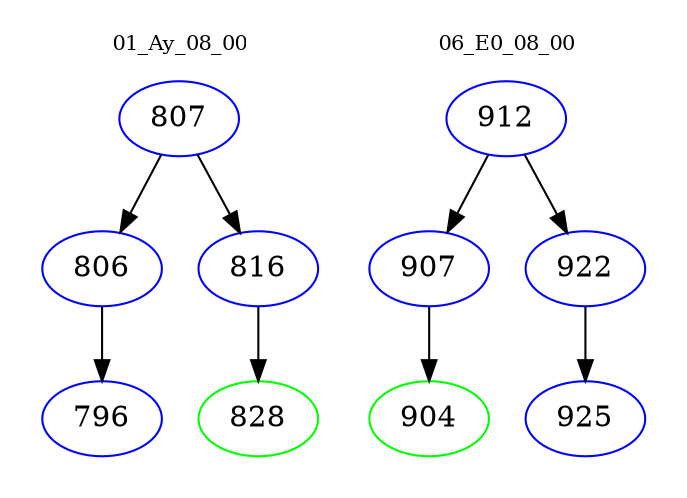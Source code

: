 digraph{
subgraph cluster_0 {
color = white
label = "01_Ay_08_00";
fontsize=10;
T0_807 [label="807", color="blue"]
T0_807 -> T0_806 [color="black"]
T0_806 [label="806", color="blue"]
T0_806 -> T0_796 [color="black"]
T0_796 [label="796", color="blue"]
T0_807 -> T0_816 [color="black"]
T0_816 [label="816", color="blue"]
T0_816 -> T0_828 [color="black"]
T0_828 [label="828", color="green"]
}
subgraph cluster_1 {
color = white
label = "06_E0_08_00";
fontsize=10;
T1_912 [label="912", color="blue"]
T1_912 -> T1_907 [color="black"]
T1_907 [label="907", color="blue"]
T1_907 -> T1_904 [color="black"]
T1_904 [label="904", color="green"]
T1_912 -> T1_922 [color="black"]
T1_922 [label="922", color="blue"]
T1_922 -> T1_925 [color="black"]
T1_925 [label="925", color="blue"]
}
}
